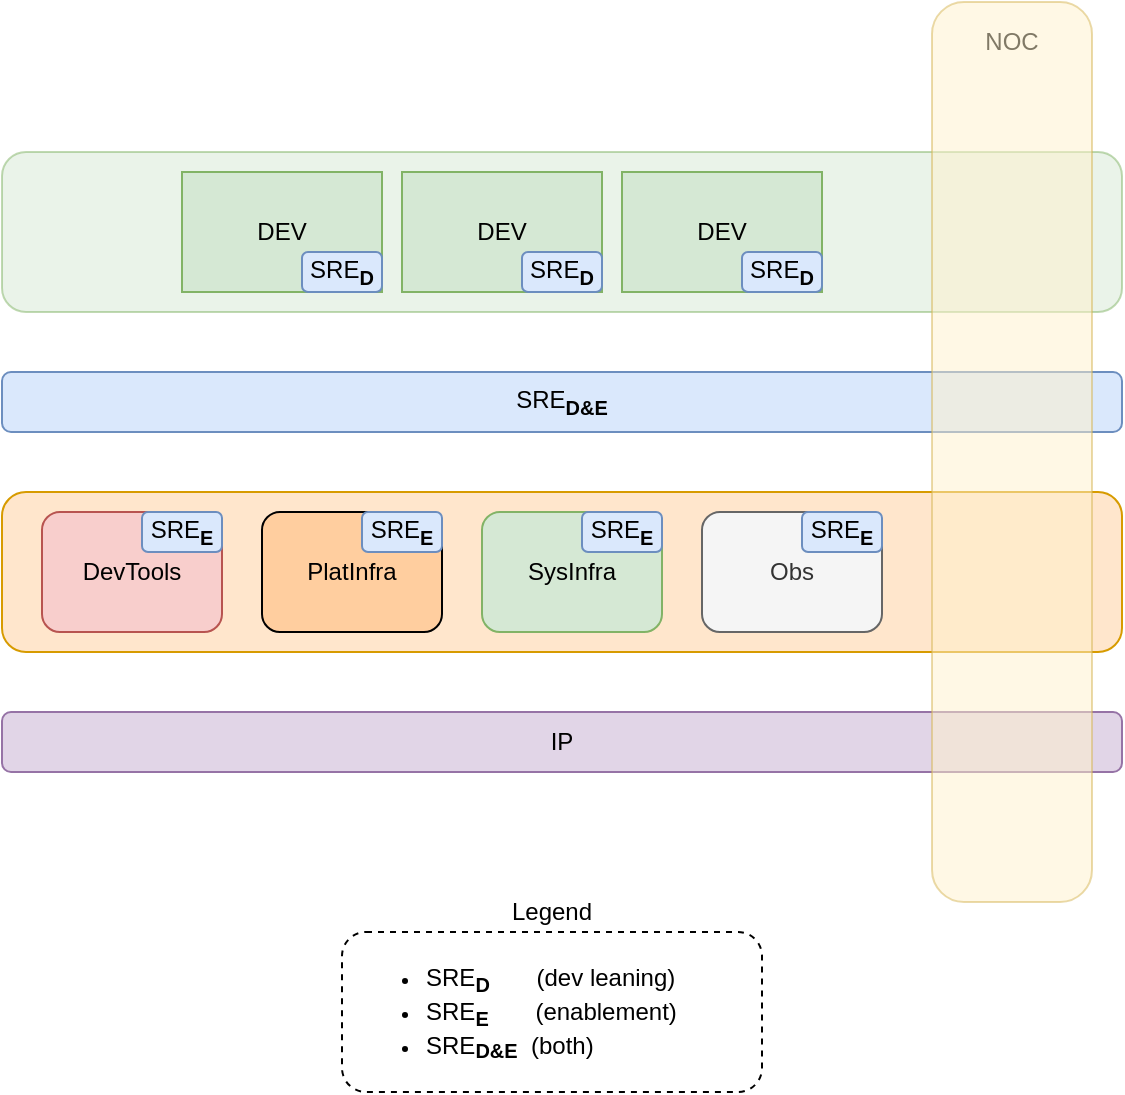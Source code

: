 <mxfile version="15.7.3" type="github"><diagram id="242WrnPpueNoaaV4P62U" name="Page-1"><mxGraphModel dx="786" dy="1129" grid="1" gridSize="10" guides="1" tooltips="1" connect="1" arrows="1" fold="1" page="1" pageScale="1" pageWidth="850" pageHeight="1100" math="0" shadow="0"><root><mxCell id="0"/><mxCell id="1" parent="0"/><mxCell id="Y_CSwOIgOMEYVsaUiqx3-28" value="" style="rounded=1;whiteSpace=wrap;html=1;fillColor=#d5e8d4;align=center;verticalAlign=top;opacity=50;strokeColor=#82b366;" vertex="1" parent="1"><mxGeometry x="40" y="280" width="560" height="80" as="geometry"/></mxCell><mxCell id="Y_CSwOIgOMEYVsaUiqx3-14" value="" style="rounded=1;whiteSpace=wrap;html=1;fillColor=#ffe6cc;strokeColor=#d79b00;" vertex="1" parent="1"><mxGeometry x="40" y="450" width="560" height="80" as="geometry"/></mxCell><mxCell id="Y_CSwOIgOMEYVsaUiqx3-6" value="&lt;span style=&quot;text-align: left&quot;&gt;SRE&lt;/span&gt;&lt;sub style=&quot;text-align: left&quot;&gt;&lt;b&gt;D&amp;amp;E&lt;/b&gt;&lt;/sub&gt;" style="rounded=1;whiteSpace=wrap;html=1;fillColor=#dae8fc;strokeColor=#6c8ebf;" vertex="1" parent="1"><mxGeometry x="40" y="390" width="560" height="30" as="geometry"/></mxCell><mxCell id="Y_CSwOIgOMEYVsaUiqx3-7" value="DevTools" style="rounded=1;whiteSpace=wrap;html=1;fillColor=#f8cecc;strokeColor=#b85450;" vertex="1" parent="1"><mxGeometry x="60" y="460" width="90" height="60" as="geometry"/></mxCell><mxCell id="Y_CSwOIgOMEYVsaUiqx3-8" value="Obs" style="rounded=1;whiteSpace=wrap;html=1;fillColor=#f5f5f5;fontColor=#333333;strokeColor=#666666;" vertex="1" parent="1"><mxGeometry x="390" y="460" width="90" height="60" as="geometry"/></mxCell><mxCell id="Y_CSwOIgOMEYVsaUiqx3-9" value="PlatInfra" style="rounded=1;whiteSpace=wrap;html=1;fillColor=#FFCE9F;" vertex="1" parent="1"><mxGeometry x="170" y="460" width="90" height="60" as="geometry"/></mxCell><mxCell id="Y_CSwOIgOMEYVsaUiqx3-10" value="SysInfra" style="rounded=1;whiteSpace=wrap;html=1;fillColor=#d5e8d4;strokeColor=#82b366;" vertex="1" parent="1"><mxGeometry x="280" y="460" width="90" height="60" as="geometry"/></mxCell><mxCell id="Y_CSwOIgOMEYVsaUiqx3-11" value="IP" style="rounded=1;whiteSpace=wrap;html=1;fillColor=#e1d5e7;strokeColor=#9673a6;" vertex="1" parent="1"><mxGeometry x="40" y="560" width="560" height="30" as="geometry"/></mxCell><mxCell id="Y_CSwOIgOMEYVsaUiqx3-15" value="" style="group" vertex="1" connectable="0" parent="1"><mxGeometry x="130" y="290" width="100" height="60" as="geometry"/></mxCell><mxCell id="Y_CSwOIgOMEYVsaUiqx3-3" value="DEV" style="rounded=0;whiteSpace=wrap;html=1;fillColor=#d5e8d4;strokeColor=#82b366;" vertex="1" parent="Y_CSwOIgOMEYVsaUiqx3-15"><mxGeometry width="100" height="60" as="geometry"/></mxCell><mxCell id="Y_CSwOIgOMEYVsaUiqx3-12" value="&lt;span style=&quot;text-align: left&quot;&gt;SRE&lt;/span&gt;&lt;sub style=&quot;text-align: left&quot;&gt;&lt;font size=&quot;1&quot;&gt;&lt;b&gt;D&lt;/b&gt;&lt;/font&gt;&lt;/sub&gt;" style="rounded=1;whiteSpace=wrap;html=1;fillColor=#dae8fc;strokeColor=#6c8ebf;" vertex="1" parent="Y_CSwOIgOMEYVsaUiqx3-15"><mxGeometry x="60" y="40" width="40" height="20" as="geometry"/></mxCell><mxCell id="Y_CSwOIgOMEYVsaUiqx3-22" value="NOC" style="text;html=1;strokeColor=none;fillColor=none;align=center;verticalAlign=middle;whiteSpace=wrap;rounded=0;opacity=50;" vertex="1" parent="1"><mxGeometry x="515" y="210" width="60" height="30" as="geometry"/></mxCell><mxCell id="Y_CSwOIgOMEYVsaUiqx3-29" value="&lt;span style=&quot;text-align: left&quot;&gt;SRE&lt;/span&gt;&lt;sub style=&quot;text-align: left&quot;&gt;&lt;font size=&quot;1&quot;&gt;&lt;b&gt;E&lt;/b&gt;&lt;/font&gt;&lt;/sub&gt;" style="rounded=1;whiteSpace=wrap;html=1;fillColor=#dae8fc;strokeColor=#6c8ebf;" vertex="1" parent="1"><mxGeometry x="110" y="460" width="40" height="20" as="geometry"/></mxCell><mxCell id="Y_CSwOIgOMEYVsaUiqx3-34" value="" style="group" vertex="1" connectable="0" parent="1"><mxGeometry x="240" y="290" width="100" height="60" as="geometry"/></mxCell><mxCell id="Y_CSwOIgOMEYVsaUiqx3-35" value="DEV" style="rounded=0;whiteSpace=wrap;html=1;fillColor=#d5e8d4;strokeColor=#82b366;" vertex="1" parent="Y_CSwOIgOMEYVsaUiqx3-34"><mxGeometry width="100" height="60" as="geometry"/></mxCell><mxCell id="Y_CSwOIgOMEYVsaUiqx3-36" value="&lt;span style=&quot;text-align: left&quot;&gt;SRE&lt;/span&gt;&lt;sub style=&quot;text-align: left&quot;&gt;&lt;font size=&quot;1&quot;&gt;&lt;b&gt;D&lt;/b&gt;&lt;/font&gt;&lt;/sub&gt;" style="rounded=1;whiteSpace=wrap;html=1;fillColor=#dae8fc;strokeColor=#6c8ebf;" vertex="1" parent="Y_CSwOIgOMEYVsaUiqx3-34"><mxGeometry x="60" y="40" width="40" height="20" as="geometry"/></mxCell><mxCell id="Y_CSwOIgOMEYVsaUiqx3-37" value="" style="group" vertex="1" connectable="0" parent="1"><mxGeometry x="350" y="290" width="100" height="60" as="geometry"/></mxCell><mxCell id="Y_CSwOIgOMEYVsaUiqx3-38" value="DEV" style="rounded=0;whiteSpace=wrap;html=1;fillColor=#d5e8d4;strokeColor=#82b366;" vertex="1" parent="Y_CSwOIgOMEYVsaUiqx3-37"><mxGeometry width="100" height="60" as="geometry"/></mxCell><mxCell id="Y_CSwOIgOMEYVsaUiqx3-46" value="&lt;span style=&quot;text-align: left&quot;&gt;SRE&lt;/span&gt;&lt;sub style=&quot;text-align: left&quot;&gt;&lt;font size=&quot;1&quot;&gt;&lt;b&gt;D&lt;/b&gt;&lt;/font&gt;&lt;/sub&gt;" style="rounded=1;whiteSpace=wrap;html=1;fillColor=#dae8fc;strokeColor=#6c8ebf;" vertex="1" parent="Y_CSwOIgOMEYVsaUiqx3-37"><mxGeometry x="60" y="40" width="40" height="20" as="geometry"/></mxCell><mxCell id="Y_CSwOIgOMEYVsaUiqx3-40" value="&lt;span style=&quot;text-align: left&quot;&gt;SRE&lt;/span&gt;&lt;sub style=&quot;text-align: left&quot;&gt;&lt;font size=&quot;1&quot;&gt;&lt;b&gt;E&lt;/b&gt;&lt;/font&gt;&lt;/sub&gt;" style="rounded=1;whiteSpace=wrap;html=1;fillColor=#dae8fc;strokeColor=#6c8ebf;" vertex="1" parent="1"><mxGeometry x="220" y="460" width="40" height="20" as="geometry"/></mxCell><mxCell id="Y_CSwOIgOMEYVsaUiqx3-41" value="&lt;span style=&quot;text-align: left&quot;&gt;SRE&lt;/span&gt;&lt;sub style=&quot;text-align: left&quot;&gt;&lt;font size=&quot;1&quot;&gt;&lt;b&gt;E&lt;/b&gt;&lt;/font&gt;&lt;/sub&gt;" style="rounded=1;whiteSpace=wrap;html=1;fillColor=#dae8fc;strokeColor=#6c8ebf;" vertex="1" parent="1"><mxGeometry x="330" y="460" width="40" height="20" as="geometry"/></mxCell><mxCell id="Y_CSwOIgOMEYVsaUiqx3-42" value="&lt;span style=&quot;text-align: left&quot;&gt;SRE&lt;/span&gt;&lt;sub style=&quot;text-align: left&quot;&gt;&lt;font size=&quot;1&quot;&gt;&lt;b&gt;E&lt;/b&gt;&lt;/font&gt;&lt;/sub&gt;" style="rounded=1;whiteSpace=wrap;html=1;fillColor=#dae8fc;strokeColor=#6c8ebf;" vertex="1" parent="1"><mxGeometry x="440" y="460" width="40" height="20" as="geometry"/></mxCell><mxCell id="Y_CSwOIgOMEYVsaUiqx3-43" value="&lt;ul&gt;&lt;li&gt;&lt;span style=&quot;font-size: 12px&quot;&gt;SRE&lt;/span&gt;&lt;sub&gt;&lt;font size=&quot;1&quot;&gt;&lt;b&gt;D&lt;/b&gt;&lt;/font&gt;&lt;/sub&gt;&lt;span style=&quot;font-size: 12px&quot;&gt;&amp;nbsp; &amp;nbsp; &amp;nbsp; &amp;nbsp;(dev leaning)&lt;/span&gt;&lt;/li&gt;&lt;li&gt;&lt;span style=&quot;font-size: 12px&quot;&gt;SRE&lt;/span&gt;&lt;sub&gt;&lt;font size=&quot;1&quot;&gt;&lt;b&gt;E&lt;/b&gt;&lt;/font&gt;&lt;/sub&gt;&lt;span style=&quot;font-size: 12px&quot;&gt;&amp;nbsp; &amp;nbsp; &amp;nbsp; &amp;nbsp;(enablement)&lt;/span&gt;&lt;/li&gt;&lt;li&gt;&lt;span style=&quot;font-size: 12px&quot;&gt;SRE&lt;/span&gt;&lt;sub&gt;&lt;font style=&quot;font-size: 10px&quot;&gt;&lt;b&gt;D&amp;amp;E&lt;/b&gt;&lt;/font&gt;&lt;/sub&gt;&lt;span style=&quot;font-size: 12px&quot;&gt;&amp;nbsp; (both)&lt;br&gt;&lt;/span&gt;&lt;/li&gt;&lt;/ul&gt;" style="rounded=1;whiteSpace=wrap;html=1;fontSize=9;fillColor=default;gradientDirection=east;align=left;verticalAlign=top;dashed=1;" vertex="1" parent="1"><mxGeometry x="210" y="670" width="210" height="80" as="geometry"/></mxCell><mxCell id="Y_CSwOIgOMEYVsaUiqx3-44" value="&lt;font style=&quot;font-size: 12px&quot;&gt;Legend&lt;/font&gt;" style="text;html=1;strokeColor=none;fillColor=none;align=center;verticalAlign=middle;whiteSpace=wrap;rounded=0;fontSize=10;" vertex="1" parent="1"><mxGeometry x="255" y="640" width="120" height="39" as="geometry"/></mxCell><mxCell id="Y_CSwOIgOMEYVsaUiqx3-13" value="" style="rounded=1;whiteSpace=wrap;html=1;arcSize=20;rotation=90;fillColor=#fff2cc;strokeColor=#d6b656;opacity=50;verticalAlign=middle;horizontal=0;labelPosition=left;verticalLabelPosition=middle;align=right;" vertex="1" parent="1"><mxGeometry x="320" y="390" width="450" height="80" as="geometry"/></mxCell></root></mxGraphModel></diagram></mxfile>